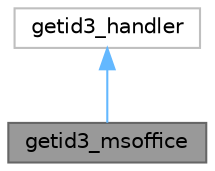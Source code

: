 digraph "getid3_msoffice"
{
 // LATEX_PDF_SIZE
  bgcolor="transparent";
  edge [fontname=Helvetica,fontsize=10,labelfontname=Helvetica,labelfontsize=10];
  node [fontname=Helvetica,fontsize=10,shape=box,height=0.2,width=0.4];
  Node1 [id="Node000001",label="getid3_msoffice",height=0.2,width=0.4,color="gray40", fillcolor="grey60", style="filled", fontcolor="black",tooltip="getID3() by James Heinrich info@getid3.org //"];
  Node2 -> Node1 [id="edge1_Node000001_Node000002",dir="back",color="steelblue1",style="solid",tooltip=" "];
  Node2 [id="Node000002",label="getid3_handler",height=0.2,width=0.4,color="grey75", fillcolor="white", style="filled",URL="$classgetid3__handler.html",tooltip=" "];
}
